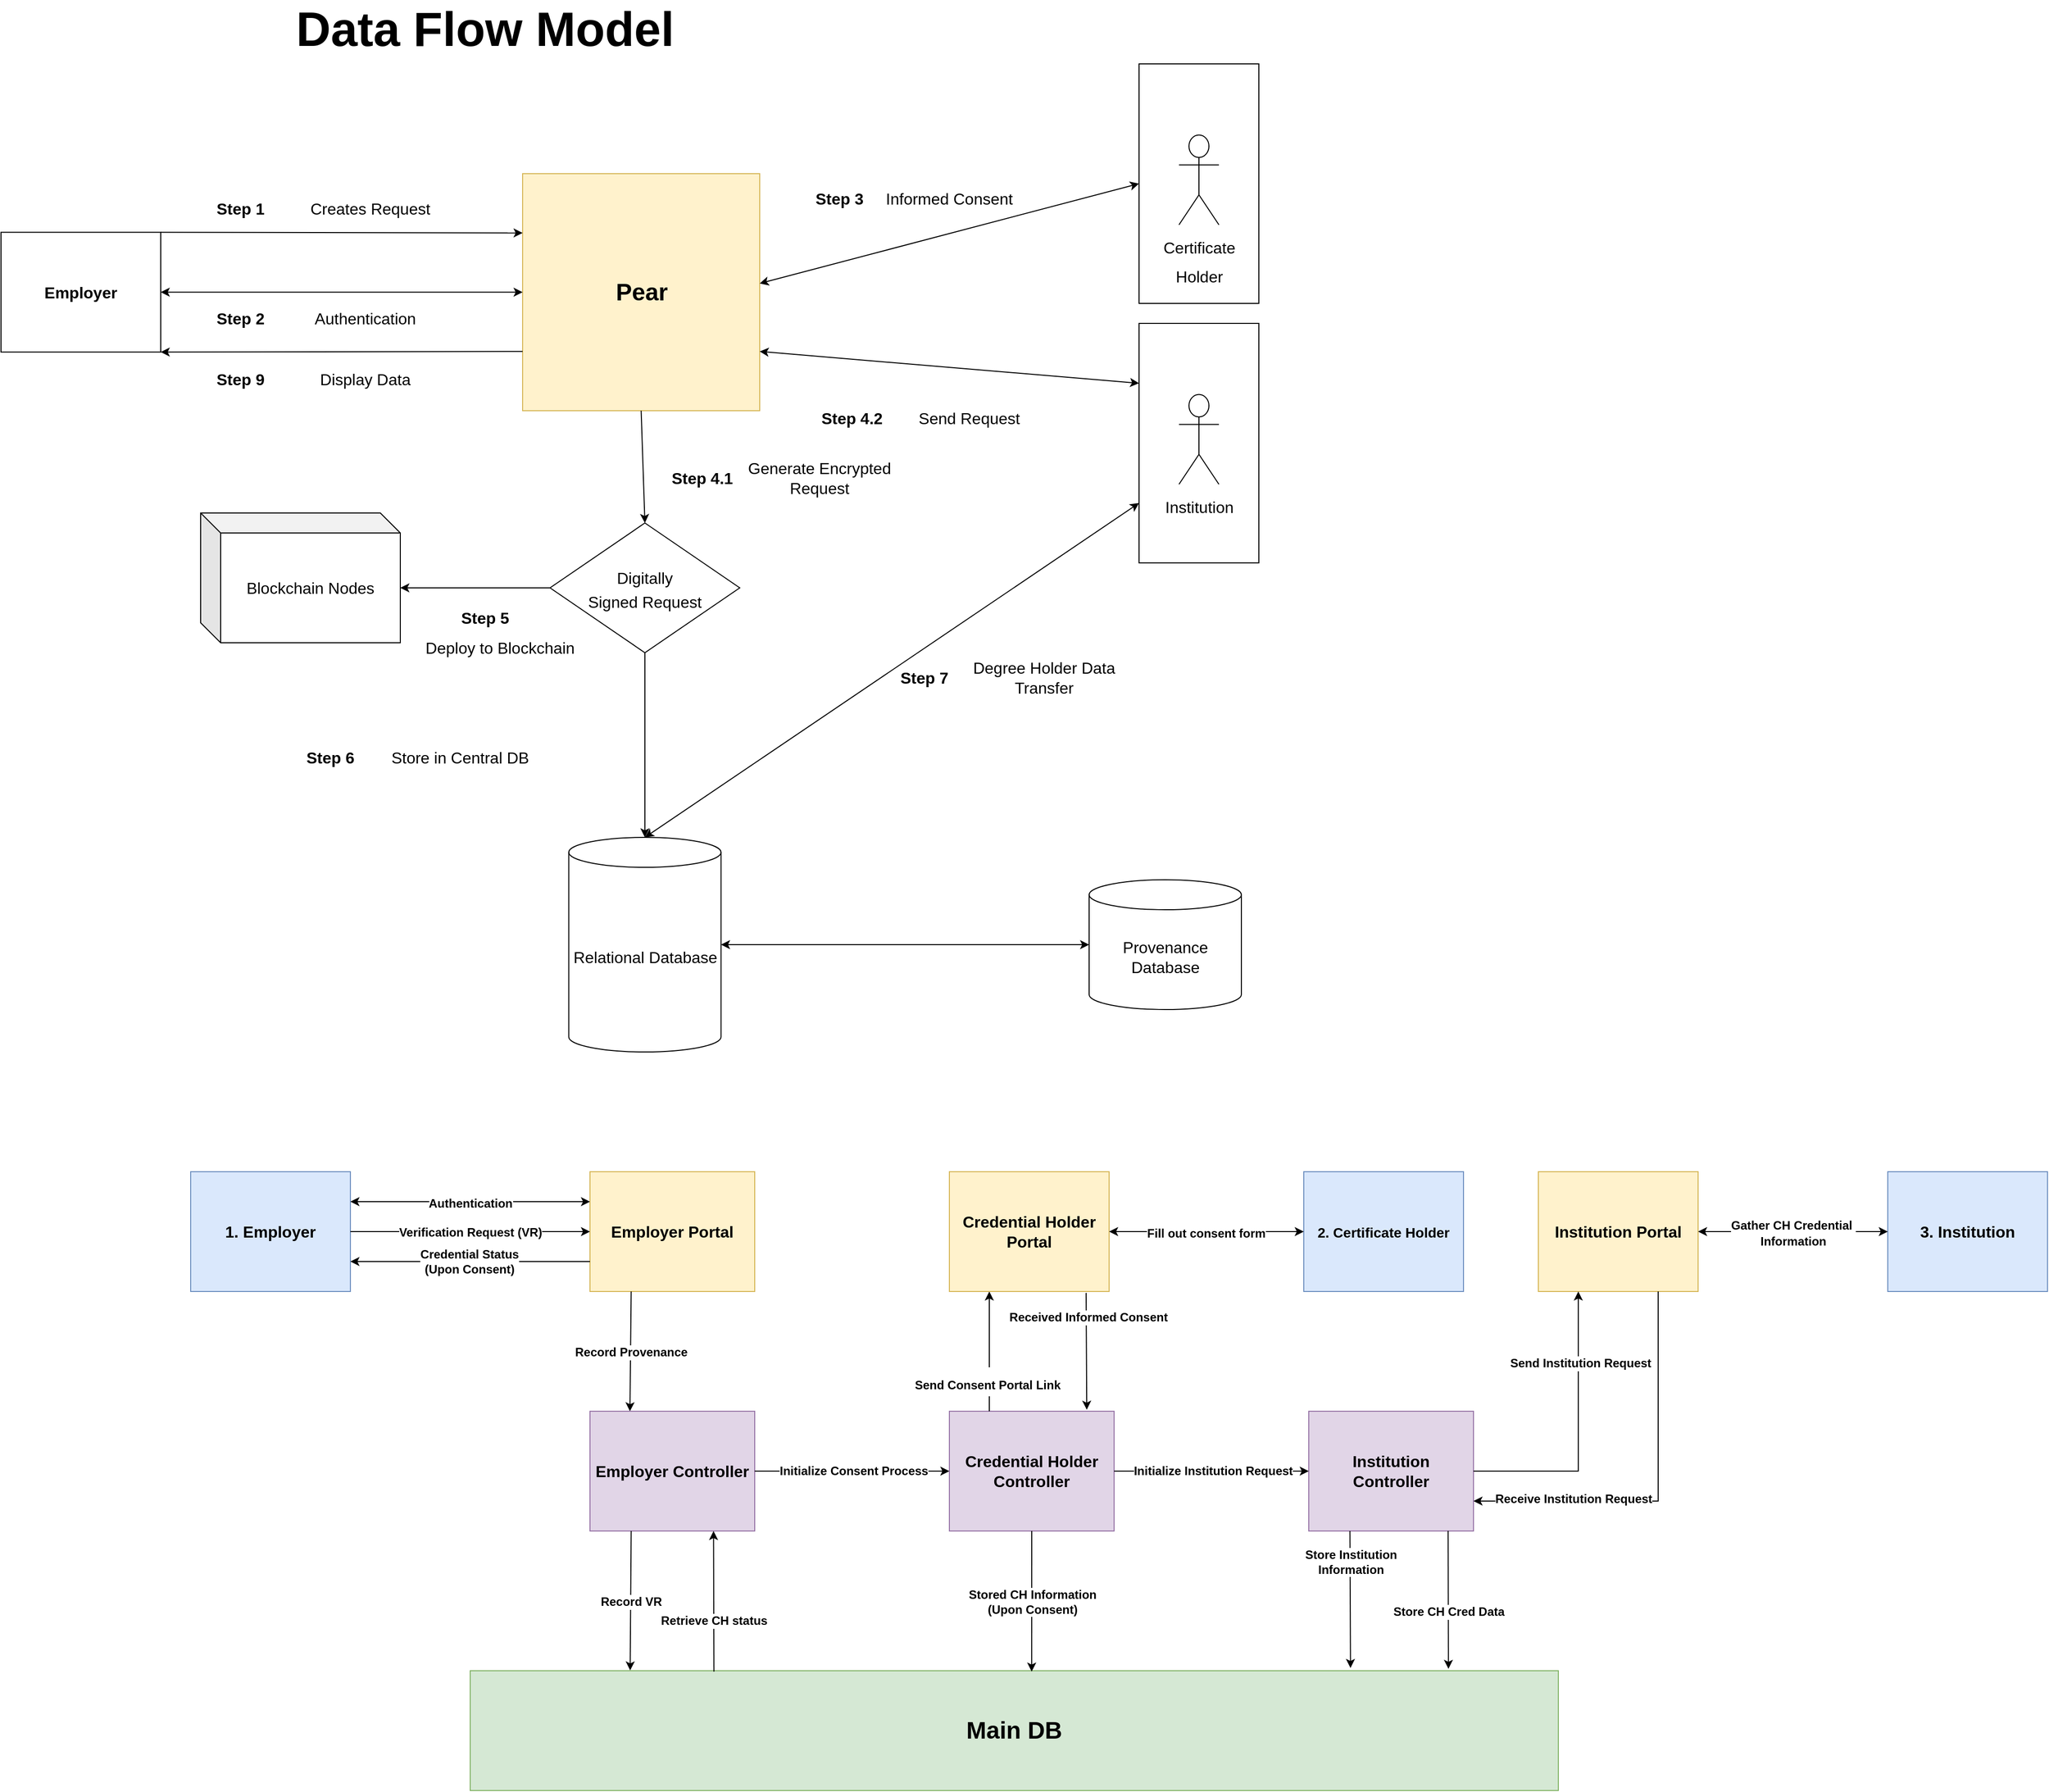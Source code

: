 <mxfile version="16.6.2" type="github">
  <diagram id="Ow-y5KdhZIAKM9fns4OR" name="Page-1">
    <mxGraphModel dx="2886" dy="1224" grid="1" gridSize="10" guides="1" tooltips="1" connect="1" arrows="1" fold="1" page="1" pageScale="1" pageWidth="850" pageHeight="1100" math="0" shadow="0">
      <root>
        <mxCell id="0" />
        <mxCell id="1" parent="0" />
        <mxCell id="74sRaX6eBH2Z3Rc0EZKz-2" value="&lt;font style=&quot;font-size: 24px&quot;&gt;&lt;b&gt;Pear&lt;/b&gt;&lt;/font&gt;" style="whiteSpace=wrap;html=1;aspect=fixed;fontSize=16;fillColor=#fff2cc;strokeColor=#d6b656;fontColor=default;" parent="1" vertex="1">
          <mxGeometry x="332.5" y="760" width="237.5" height="237.5" as="geometry" />
        </mxCell>
        <mxCell id="74sRaX6eBH2Z3Rc0EZKz-12" value="&lt;b&gt;Employer&lt;br&gt;&lt;/b&gt;" style="rounded=0;whiteSpace=wrap;html=1;fontSize=16;" parent="1" vertex="1">
          <mxGeometry x="-190" y="818.75" width="160" height="120" as="geometry" />
        </mxCell>
        <mxCell id="74sRaX6eBH2Z3Rc0EZKz-8" value="" style="endArrow=classic;html=1;rounded=0;fontSize=16;entryX=0;entryY=0.25;entryDx=0;entryDy=0;strokeColor=default;labelBackgroundColor=default;fontColor=default;exitX=1;exitY=0;exitDx=0;exitDy=0;" parent="1" source="74sRaX6eBH2Z3Rc0EZKz-12" target="74sRaX6eBH2Z3Rc0EZKz-2" edge="1">
          <mxGeometry width="50" height="50" relative="1" as="geometry">
            <mxPoint x="4.547e-13" y="820" as="sourcePoint" />
            <mxPoint x="-30.0" y="790" as="targetPoint" />
          </mxGeometry>
        </mxCell>
        <mxCell id="74sRaX6eBH2Z3Rc0EZKz-9" value="&lt;b style=&quot;font-size: 16px;&quot;&gt;Step 1&lt;/b&gt;" style="text;html=1;strokeColor=none;fillColor=none;align=center;verticalAlign=middle;whiteSpace=wrap;rounded=0;fontSize=16;fontColor=default;" parent="1" vertex="1">
          <mxGeometry x="20" y="780" width="60" height="30" as="geometry" />
        </mxCell>
        <mxCell id="74sRaX6eBH2Z3Rc0EZKz-10" value="Creates Request" style="text;html=1;strokeColor=none;fillColor=none;align=center;verticalAlign=middle;whiteSpace=wrap;rounded=0;fontSize=16;fontColor=default;" parent="1" vertex="1">
          <mxGeometry x="100" y="780" width="160" height="30" as="geometry" />
        </mxCell>
        <mxCell id="74sRaX6eBH2Z3Rc0EZKz-11" value="" style="endArrow=classic;startArrow=classic;html=1;rounded=0;fontSize=12;exitX=1;exitY=0.5;exitDx=0;exitDy=0;strokeColor=default;labelBackgroundColor=default;fontColor=default;entryX=0;entryY=0.5;entryDx=0;entryDy=0;" parent="1" source="74sRaX6eBH2Z3Rc0EZKz-12" target="74sRaX6eBH2Z3Rc0EZKz-2" edge="1">
          <mxGeometry width="50" height="50" relative="1" as="geometry">
            <mxPoint x="4.547e-13" y="900" as="sourcePoint" />
            <mxPoint x="322.5" y="890" as="targetPoint" />
          </mxGeometry>
        </mxCell>
        <mxCell id="74sRaX6eBH2Z3Rc0EZKz-15" value="&lt;b style=&quot;font-size: 16px&quot;&gt;Step 2&lt;/b&gt;" style="text;html=1;strokeColor=none;fillColor=none;align=center;verticalAlign=middle;whiteSpace=wrap;rounded=0;fontSize=16;" parent="1" vertex="1">
          <mxGeometry x="20" y="890" width="60" height="30" as="geometry" />
        </mxCell>
        <mxCell id="74sRaX6eBH2Z3Rc0EZKz-16" value="Authentication" style="text;html=1;strokeColor=none;fillColor=none;align=center;verticalAlign=middle;whiteSpace=wrap;rounded=0;fontSize=16;" parent="1" vertex="1">
          <mxGeometry x="110" y="890" width="130" height="30" as="geometry" />
        </mxCell>
        <mxCell id="74sRaX6eBH2Z3Rc0EZKz-36" value="" style="rounded=0;whiteSpace=wrap;html=1;fontSize=16;" parent="1" vertex="1">
          <mxGeometry x="950" y="650" width="120" height="240" as="geometry" />
        </mxCell>
        <mxCell id="74sRaX6eBH2Z3Rc0EZKz-37" value="&lt;font style=&quot;font-size: 16px&quot;&gt;Certificate &lt;br&gt;Holder&lt;br&gt;&lt;/font&gt;" style="shape=umlActor;verticalLabelPosition=bottom;verticalAlign=top;html=1;outlineConnect=0;fontSize=24;fillColor=default;strokeColor=default;fontColor=default;" parent="1" vertex="1">
          <mxGeometry x="990" y="721.25" width="40" height="90" as="geometry" />
        </mxCell>
        <mxCell id="74sRaX6eBH2Z3Rc0EZKz-38" value="" style="endArrow=classic;startArrow=classic;html=1;rounded=0;fontSize=12;exitX=1;exitY=0.5;exitDx=0;exitDy=0;strokeColor=default;labelBackgroundColor=default;fontColor=default;entryX=0;entryY=0.5;entryDx=0;entryDy=0;" parent="1" target="74sRaX6eBH2Z3Rc0EZKz-36" edge="1">
          <mxGeometry width="50" height="50" relative="1" as="geometry">
            <mxPoint x="570.0" y="870" as="sourcePoint" />
            <mxPoint x="932.5" y="870" as="targetPoint" />
          </mxGeometry>
        </mxCell>
        <mxCell id="74sRaX6eBH2Z3Rc0EZKz-40" value="Informed Consent" style="text;html=1;strokeColor=none;fillColor=none;align=center;verticalAlign=middle;whiteSpace=wrap;rounded=0;fontSize=16;" parent="1" vertex="1">
          <mxGeometry x="680" y="770" width="160" height="30" as="geometry" />
        </mxCell>
        <mxCell id="74sRaX6eBH2Z3Rc0EZKz-41" value="" style="endArrow=classic;html=1;rounded=0;fontSize=16;exitX=0.5;exitY=1;exitDx=0;exitDy=0;entryX=0.5;entryY=0;entryDx=0;entryDy=0;" parent="1" source="74sRaX6eBH2Z3Rc0EZKz-2" target="74sRaX6eBH2Z3Rc0EZKz-44" edge="1">
          <mxGeometry width="50" height="50" relative="1" as="geometry">
            <mxPoint x="530" y="1000" as="sourcePoint" />
            <mxPoint x="392" y="1190" as="targetPoint" />
          </mxGeometry>
        </mxCell>
        <mxCell id="74sRaX6eBH2Z3Rc0EZKz-42" value="&lt;font size=&quot;1&quot;&gt;&lt;b style=&quot;font-size: 48px&quot;&gt;Data Flow Model&lt;/b&gt;&lt;/font&gt;" style="text;html=1;strokeColor=none;fillColor=none;align=center;verticalAlign=middle;whiteSpace=wrap;rounded=0;fontSize=16;" parent="1" vertex="1">
          <mxGeometry x="80" y="600" width="430" height="30" as="geometry" />
        </mxCell>
        <mxCell id="74sRaX6eBH2Z3Rc0EZKz-44" value="&lt;font style=&quot;font-size: 16px&quot;&gt;Digitally &lt;br&gt;Signed Request&lt;/font&gt;" style="rhombus;whiteSpace=wrap;html=1;fontSize=20;" parent="1" vertex="1">
          <mxGeometry x="360" y="1110" width="190" height="130" as="geometry" />
        </mxCell>
        <mxCell id="74sRaX6eBH2Z3Rc0EZKz-45" value="&lt;b style=&quot;font-size: 16px&quot;&gt;Step 4.1&lt;br&gt;&lt;/b&gt;" style="text;html=1;strokeColor=none;fillColor=none;align=center;verticalAlign=middle;whiteSpace=wrap;rounded=0;fontSize=16;" parent="1" vertex="1">
          <mxGeometry x="470" y="1050" width="85" height="30" as="geometry" />
        </mxCell>
        <mxCell id="74sRaX6eBH2Z3Rc0EZKz-46" value="Generate Encrypted Request" style="text;html=1;strokeColor=none;fillColor=none;align=center;verticalAlign=middle;whiteSpace=wrap;rounded=0;fontSize=16;" parent="1" vertex="1">
          <mxGeometry x="530" y="1050" width="200" height="30" as="geometry" />
        </mxCell>
        <mxCell id="74sRaX6eBH2Z3Rc0EZKz-47" value="&lt;font style=&quot;font-size: 16px&quot;&gt;Blockchain Nodes&lt;/font&gt;" style="shape=cube;whiteSpace=wrap;html=1;boundedLbl=1;backgroundOutline=1;darkOpacity=0.05;darkOpacity2=0.1;fontSize=12;fillColor=default;strokeColor=default;fontColor=default;" parent="1" vertex="1">
          <mxGeometry x="10" y="1100" width="200" height="130" as="geometry" />
        </mxCell>
        <mxCell id="74sRaX6eBH2Z3Rc0EZKz-48" value="" style="endArrow=classic;html=1;rounded=0;fontSize=16;exitX=0;exitY=0.5;exitDx=0;exitDy=0;entryX=0;entryY=0;entryDx=200;entryDy=75;entryPerimeter=0;" parent="1" source="74sRaX6eBH2Z3Rc0EZKz-44" target="74sRaX6eBH2Z3Rc0EZKz-47" edge="1">
          <mxGeometry width="50" height="50" relative="1" as="geometry">
            <mxPoint x="306.25" y="1300.0" as="sourcePoint" />
            <mxPoint x="250" y="1180" as="targetPoint" />
          </mxGeometry>
        </mxCell>
        <mxCell id="74sRaX6eBH2Z3Rc0EZKz-49" value="&lt;b style=&quot;font-size: 16px&quot;&gt;Step 5&lt;/b&gt;" style="text;html=1;strokeColor=none;fillColor=none;align=center;verticalAlign=middle;whiteSpace=wrap;rounded=0;fontSize=16;" parent="1" vertex="1">
          <mxGeometry x="265" y="1190" width="60" height="30" as="geometry" />
        </mxCell>
        <mxCell id="74sRaX6eBH2Z3Rc0EZKz-50" value="Deploy to Blockchain" style="text;html=1;strokeColor=none;fillColor=none;align=center;verticalAlign=middle;whiteSpace=wrap;rounded=0;fontSize=16;" parent="1" vertex="1">
          <mxGeometry x="210" y="1220" width="200" height="30" as="geometry" />
        </mxCell>
        <mxCell id="74sRaX6eBH2Z3Rc0EZKz-51" value="&lt;span style=&quot;font-size: 16px&quot;&gt;Relational Database&lt;/span&gt;" style="shape=cylinder3;whiteSpace=wrap;html=1;boundedLbl=1;backgroundOutline=1;size=15;fontSize=12;fillColor=default;strokeColor=default;fontColor=default;" parent="1" vertex="1">
          <mxGeometry x="378.75" y="1425" width="152.5" height="215" as="geometry" />
        </mxCell>
        <mxCell id="74sRaX6eBH2Z3Rc0EZKz-52" value="" style="endArrow=classic;html=1;rounded=0;fontSize=16;exitX=0.5;exitY=1;exitDx=0;exitDy=0;entryX=0.5;entryY=0;entryDx=0;entryDy=0;entryPerimeter=0;" parent="1" source="74sRaX6eBH2Z3Rc0EZKz-44" target="74sRaX6eBH2Z3Rc0EZKz-51" edge="1">
          <mxGeometry width="50" height="50" relative="1" as="geometry">
            <mxPoint x="306.25" y="1300.0" as="sourcePoint" />
            <mxPoint x="60.0" y="1440" as="targetPoint" />
          </mxGeometry>
        </mxCell>
        <mxCell id="74sRaX6eBH2Z3Rc0EZKz-53" value="&lt;b style=&quot;font-size: 16px&quot;&gt;Step 6&lt;/b&gt;" style="text;html=1;strokeColor=none;fillColor=none;align=center;verticalAlign=middle;whiteSpace=wrap;rounded=0;fontSize=16;" parent="1" vertex="1">
          <mxGeometry x="110" y="1330" width="60" height="30" as="geometry" />
        </mxCell>
        <mxCell id="74sRaX6eBH2Z3Rc0EZKz-54" value="Store in Central DB" style="text;html=1;strokeColor=none;fillColor=none;align=center;verticalAlign=middle;whiteSpace=wrap;rounded=0;fontSize=16;" parent="1" vertex="1">
          <mxGeometry x="170" y="1330" width="200" height="30" as="geometry" />
        </mxCell>
        <mxCell id="74sRaX6eBH2Z3Rc0EZKz-55" value="" style="rounded=0;whiteSpace=wrap;html=1;fontSize=16;" parent="1" vertex="1">
          <mxGeometry x="950" y="910" width="120" height="240" as="geometry" />
        </mxCell>
        <mxCell id="74sRaX6eBH2Z3Rc0EZKz-56" value="&lt;font style=&quot;font-size: 16px&quot;&gt;Institution&lt;br&gt;&lt;/font&gt;" style="shape=umlActor;verticalLabelPosition=bottom;verticalAlign=top;html=1;outlineConnect=0;fontSize=24;fillColor=default;strokeColor=default;fontColor=default;" parent="1" vertex="1">
          <mxGeometry x="990" y="981.25" width="40" height="90" as="geometry" />
        </mxCell>
        <mxCell id="74sRaX6eBH2Z3Rc0EZKz-58" value="" style="endArrow=classic;startArrow=classic;html=1;rounded=0;fontSize=12;exitX=1;exitY=0.75;exitDx=0;exitDy=0;strokeColor=default;labelBackgroundColor=default;fontColor=default;entryX=0;entryY=0.25;entryDx=0;entryDy=0;" parent="1" source="74sRaX6eBH2Z3Rc0EZKz-2" target="74sRaX6eBH2Z3Rc0EZKz-55" edge="1">
          <mxGeometry width="50" height="50" relative="1" as="geometry">
            <mxPoint x="580" y="880" as="sourcePoint" />
            <mxPoint x="960" y="780" as="targetPoint" />
          </mxGeometry>
        </mxCell>
        <mxCell id="74sRaX6eBH2Z3Rc0EZKz-61" value="&lt;b style=&quot;font-size: 16px&quot;&gt;Step 7&lt;/b&gt;" style="text;html=1;strokeColor=none;fillColor=none;align=center;verticalAlign=middle;whiteSpace=wrap;rounded=0;fontSize=16;" parent="1" vertex="1">
          <mxGeometry x="705" y="1250" width="60" height="30" as="geometry" />
        </mxCell>
        <mxCell id="74sRaX6eBH2Z3Rc0EZKz-62" value="Degree Holder Data Transfer" style="text;html=1;strokeColor=none;fillColor=none;align=center;verticalAlign=middle;whiteSpace=wrap;rounded=0;fontSize=16;" parent="1" vertex="1">
          <mxGeometry x="775" y="1250" width="160" height="30" as="geometry" />
        </mxCell>
        <mxCell id="74sRaX6eBH2Z3Rc0EZKz-63" value="&lt;b style=&quot;font-size: 16px&quot;&gt;Step 3&lt;/b&gt;" style="text;html=1;strokeColor=none;fillColor=none;align=center;verticalAlign=middle;whiteSpace=wrap;rounded=0;fontSize=16;" parent="1" vertex="1">
          <mxGeometry x="620" y="770" width="60" height="30" as="geometry" />
        </mxCell>
        <mxCell id="74sRaX6eBH2Z3Rc0EZKz-67" value="" style="endArrow=classic;html=1;rounded=0;fontSize=16;entryX=1;entryY=1;entryDx=0;entryDy=0;strokeColor=default;labelBackgroundColor=default;fontColor=default;exitX=0;exitY=0.75;exitDx=0;exitDy=0;" parent="1" source="74sRaX6eBH2Z3Rc0EZKz-2" target="74sRaX6eBH2Z3Rc0EZKz-12" edge="1">
          <mxGeometry width="50" height="50" relative="1" as="geometry">
            <mxPoint x="-20" y="828.75" as="sourcePoint" />
            <mxPoint x="342.5" y="829.375" as="targetPoint" />
          </mxGeometry>
        </mxCell>
        <mxCell id="74sRaX6eBH2Z3Rc0EZKz-68" value="&lt;b style=&quot;font-size: 16px&quot;&gt;Step 9&lt;/b&gt;" style="text;html=1;strokeColor=none;fillColor=none;align=center;verticalAlign=middle;whiteSpace=wrap;rounded=0;fontSize=16;" parent="1" vertex="1">
          <mxGeometry x="20" y="951.25" width="60" height="30" as="geometry" />
        </mxCell>
        <mxCell id="74sRaX6eBH2Z3Rc0EZKz-69" value="Display Data" style="text;html=1;strokeColor=none;fillColor=none;align=center;verticalAlign=middle;whiteSpace=wrap;rounded=0;fontSize=16;" parent="1" vertex="1">
          <mxGeometry x="110" y="951.25" width="130" height="30" as="geometry" />
        </mxCell>
        <mxCell id="74sRaX6eBH2Z3Rc0EZKz-70" value="&lt;span style=&quot;font-size: 16px&quot;&gt;Provenance Database&lt;/span&gt;" style="shape=cylinder3;whiteSpace=wrap;html=1;boundedLbl=1;backgroundOutline=1;size=15;fontSize=12;fillColor=default;strokeColor=default;fontColor=default;" parent="1" vertex="1">
          <mxGeometry x="900" y="1467.5" width="152.5" height="130" as="geometry" />
        </mxCell>
        <mxCell id="74sRaX6eBH2Z3Rc0EZKz-73" value="" style="endArrow=classic;startArrow=classic;html=1;rounded=0;fontSize=16;exitX=1;exitY=0.5;exitDx=0;exitDy=0;exitPerimeter=0;entryX=0;entryY=0.5;entryDx=0;entryDy=0;entryPerimeter=0;" parent="1" source="74sRaX6eBH2Z3Rc0EZKz-51" target="74sRaX6eBH2Z3Rc0EZKz-70" edge="1">
          <mxGeometry width="50" height="50" relative="1" as="geometry">
            <mxPoint x="910" y="1130" as="sourcePoint" />
            <mxPoint x="960" y="1080" as="targetPoint" />
          </mxGeometry>
        </mxCell>
        <mxCell id="G3143BQQ2oRQcJE8ERWH-1" value="" style="endArrow=classic;startArrow=classic;html=1;rounded=0;fontSize=12;exitX=0.5;exitY=0;exitDx=0;exitDy=0;strokeColor=default;labelBackgroundColor=default;fontColor=default;entryX=0;entryY=0.75;entryDx=0;entryDy=0;exitPerimeter=0;" parent="1" source="74sRaX6eBH2Z3Rc0EZKz-51" target="74sRaX6eBH2Z3Rc0EZKz-55" edge="1">
          <mxGeometry width="50" height="50" relative="1" as="geometry">
            <mxPoint x="580" y="948.125" as="sourcePoint" />
            <mxPoint x="960" y="980" as="targetPoint" />
          </mxGeometry>
        </mxCell>
        <mxCell id="yoMdeVqGNNWxEo8DUoxQ-2" value="&lt;b style=&quot;font-size: 16px&quot;&gt;Step 4.2&lt;br&gt;&lt;/b&gt;" style="text;html=1;strokeColor=none;fillColor=none;align=center;verticalAlign=middle;whiteSpace=wrap;rounded=0;fontSize=16;" vertex="1" parent="1">
          <mxGeometry x="620" y="990" width="85" height="30" as="geometry" />
        </mxCell>
        <mxCell id="yoMdeVqGNNWxEo8DUoxQ-3" value="Send Request" style="text;html=1;strokeColor=none;fillColor=none;align=center;verticalAlign=middle;whiteSpace=wrap;rounded=0;fontSize=16;" vertex="1" parent="1">
          <mxGeometry x="680" y="990" width="200" height="30" as="geometry" />
        </mxCell>
        <mxCell id="yoMdeVqGNNWxEo8DUoxQ-4" value="&lt;b&gt;&lt;br&gt;1. Employer&lt;br&gt;&lt;br&gt;&lt;/b&gt;" style="rounded=0;whiteSpace=wrap;html=1;fontSize=16;fillColor=#dae8fc;strokeColor=#6c8ebf;" vertex="1" parent="1">
          <mxGeometry y="1760" width="160" height="120" as="geometry" />
        </mxCell>
        <mxCell id="yoMdeVqGNNWxEo8DUoxQ-9" value="&lt;b&gt;Employer Portal&lt;br&gt;&lt;/b&gt;" style="rounded=0;whiteSpace=wrap;html=1;fontSize=16;fillColor=#fff2cc;strokeColor=#d6b656;" vertex="1" parent="1">
          <mxGeometry x="400" y="1760" width="165" height="120" as="geometry" />
        </mxCell>
        <mxCell id="yoMdeVqGNNWxEo8DUoxQ-10" value="&lt;b&gt;&lt;font style=&quot;font-size: 14px&quot;&gt;2. Certificate Holder&lt;/font&gt;&lt;br&gt;&lt;/b&gt;" style="rounded=0;whiteSpace=wrap;html=1;fontSize=16;fillColor=#dae8fc;strokeColor=#6c8ebf;" vertex="1" parent="1">
          <mxGeometry x="1115" y="1760" width="160" height="120" as="geometry" />
        </mxCell>
        <mxCell id="yoMdeVqGNNWxEo8DUoxQ-11" value="&lt;b&gt;3. Institution&lt;br&gt;&lt;/b&gt;" style="rounded=0;whiteSpace=wrap;html=1;fontSize=16;fillColor=#dae8fc;strokeColor=#6c8ebf;" vertex="1" parent="1">
          <mxGeometry x="1700" y="1760" width="160" height="120" as="geometry" />
        </mxCell>
        <mxCell id="yoMdeVqGNNWxEo8DUoxQ-17" value="" style="endArrow=classic;startArrow=classic;html=1;rounded=0;fontSize=13;entryX=0;entryY=0.25;entryDx=0;entryDy=0;exitX=1;exitY=0.25;exitDx=0;exitDy=0;" edge="1" parent="1" source="yoMdeVqGNNWxEo8DUoxQ-4" target="yoMdeVqGNNWxEo8DUoxQ-9">
          <mxGeometry width="50" height="50" relative="1" as="geometry">
            <mxPoint x="160" y="1790" as="sourcePoint" />
            <mxPoint x="300" y="1800" as="targetPoint" />
          </mxGeometry>
        </mxCell>
        <mxCell id="yoMdeVqGNNWxEo8DUoxQ-18" value="&lt;b&gt;&lt;font style=&quot;font-size: 12px&quot;&gt;Authentication&lt;/font&gt;&lt;/b&gt;" style="edgeLabel;html=1;align=center;verticalAlign=middle;resizable=0;points=[];fontSize=13;" vertex="1" connectable="0" parent="yoMdeVqGNNWxEo8DUoxQ-17">
          <mxGeometry x="-0.003" y="-1" relative="1" as="geometry">
            <mxPoint as="offset" />
          </mxGeometry>
        </mxCell>
        <mxCell id="yoMdeVqGNNWxEo8DUoxQ-19" value="" style="endArrow=classic;html=1;rounded=0;fontSize=13;exitX=1;exitY=0.5;exitDx=0;exitDy=0;entryX=0;entryY=0.5;entryDx=0;entryDy=0;" edge="1" parent="1" source="yoMdeVqGNNWxEo8DUoxQ-4" target="yoMdeVqGNNWxEo8DUoxQ-9">
          <mxGeometry width="50" height="50" relative="1" as="geometry">
            <mxPoint x="210" y="1860" as="sourcePoint" />
            <mxPoint x="260" y="1810" as="targetPoint" />
          </mxGeometry>
        </mxCell>
        <mxCell id="yoMdeVqGNNWxEo8DUoxQ-21" value="&lt;font style=&quot;font-size: 12px&quot;&gt;&lt;b&gt;Verification Request (VR)&lt;/b&gt;&lt;/font&gt;" style="edgeLabel;html=1;align=center;verticalAlign=middle;resizable=0;points=[];fontSize=13;" vertex="1" connectable="0" parent="yoMdeVqGNNWxEo8DUoxQ-19">
          <mxGeometry x="-0.003" relative="1" as="geometry">
            <mxPoint as="offset" />
          </mxGeometry>
        </mxCell>
        <mxCell id="yoMdeVqGNNWxEo8DUoxQ-24" value="" style="endArrow=classic;html=1;rounded=0;fontSize=12;exitX=0;exitY=0.75;exitDx=0;exitDy=0;entryX=1;entryY=0.75;entryDx=0;entryDy=0;" edge="1" parent="1" source="yoMdeVqGNNWxEo8DUoxQ-9" target="yoMdeVqGNNWxEo8DUoxQ-4">
          <mxGeometry width="50" height="50" relative="1" as="geometry">
            <mxPoint x="360" y="1920" as="sourcePoint" />
            <mxPoint x="410" y="1870" as="targetPoint" />
          </mxGeometry>
        </mxCell>
        <mxCell id="yoMdeVqGNNWxEo8DUoxQ-26" value="&lt;b&gt;Credential Status&lt;br&gt;(Upon Consent)&lt;br&gt;&lt;/b&gt;" style="edgeLabel;html=1;align=center;verticalAlign=middle;resizable=0;points=[];fontSize=12;" vertex="1" connectable="0" parent="yoMdeVqGNNWxEo8DUoxQ-24">
          <mxGeometry x="0.011" relative="1" as="geometry">
            <mxPoint as="offset" />
          </mxGeometry>
        </mxCell>
        <mxCell id="yoMdeVqGNNWxEo8DUoxQ-32" value="" style="endArrow=classic;html=1;rounded=0;fontSize=12;exitX=0.25;exitY=1;exitDx=0;exitDy=0;" edge="1" parent="1" source="yoMdeVqGNNWxEo8DUoxQ-9">
          <mxGeometry width="50" height="50" relative="1" as="geometry">
            <mxPoint x="410" y="1860" as="sourcePoint" />
            <mxPoint x="440" y="2000" as="targetPoint" />
          </mxGeometry>
        </mxCell>
        <mxCell id="yoMdeVqGNNWxEo8DUoxQ-33" value="&lt;b&gt;Record Provenance&lt;/b&gt;" style="edgeLabel;html=1;align=center;verticalAlign=middle;resizable=0;points=[];fontSize=12;" vertex="1" connectable="0" parent="yoMdeVqGNNWxEo8DUoxQ-32">
          <mxGeometry x="0.011" relative="1" as="geometry">
            <mxPoint as="offset" />
          </mxGeometry>
        </mxCell>
        <mxCell id="yoMdeVqGNNWxEo8DUoxQ-38" value="&lt;b&gt;Employer Controller&lt;br&gt;&lt;/b&gt;" style="rounded=0;whiteSpace=wrap;html=1;fontSize=16;fillColor=#e1d5e7;strokeColor=#9673a6;" vertex="1" parent="1">
          <mxGeometry x="400" y="2000" width="165" height="120" as="geometry" />
        </mxCell>
        <mxCell id="yoMdeVqGNNWxEo8DUoxQ-40" value="&lt;b&gt;&lt;font style=&quot;font-size: 24px&quot;&gt;Main DB&lt;/font&gt;&lt;br&gt;&lt;/b&gt;" style="rounded=0;whiteSpace=wrap;html=1;fontSize=16;fillColor=#d5e8d4;strokeColor=#82b366;" vertex="1" parent="1">
          <mxGeometry x="280" y="2260" width="1090" height="120" as="geometry" />
        </mxCell>
        <mxCell id="yoMdeVqGNNWxEo8DUoxQ-41" value="" style="endArrow=classic;html=1;rounded=0;fontSize=12;exitX=0.25;exitY=1;exitDx=0;exitDy=0;entryX=0.147;entryY=-0.003;entryDx=0;entryDy=0;entryPerimeter=0;" edge="1" parent="1" source="yoMdeVqGNNWxEo8DUoxQ-38" target="yoMdeVqGNNWxEo8DUoxQ-40">
          <mxGeometry width="50" height="50" relative="1" as="geometry">
            <mxPoint x="451.25" y="1890" as="sourcePoint" />
            <mxPoint x="450" y="2010" as="targetPoint" />
          </mxGeometry>
        </mxCell>
        <mxCell id="yoMdeVqGNNWxEo8DUoxQ-42" value="&lt;b&gt;Record VR&lt;/b&gt;" style="edgeLabel;html=1;align=center;verticalAlign=middle;resizable=0;points=[];fontSize=12;" vertex="1" connectable="0" parent="yoMdeVqGNNWxEo8DUoxQ-41">
          <mxGeometry x="0.011" relative="1" as="geometry">
            <mxPoint as="offset" />
          </mxGeometry>
        </mxCell>
        <mxCell id="yoMdeVqGNNWxEo8DUoxQ-43" value="&lt;b&gt;Credential Holder Controller&lt;br&gt;&lt;/b&gt;" style="rounded=0;whiteSpace=wrap;html=1;fontSize=16;fillColor=#e1d5e7;strokeColor=#9673a6;" vertex="1" parent="1">
          <mxGeometry x="760" y="2000" width="165" height="120" as="geometry" />
        </mxCell>
        <mxCell id="yoMdeVqGNNWxEo8DUoxQ-44" value="" style="endArrow=classic;html=1;rounded=0;fontSize=12;exitX=1;exitY=0.5;exitDx=0;exitDy=0;entryX=0;entryY=0.5;entryDx=0;entryDy=0;" edge="1" parent="1" source="yoMdeVqGNNWxEo8DUoxQ-38" target="yoMdeVqGNNWxEo8DUoxQ-43">
          <mxGeometry width="50" height="50" relative="1" as="geometry">
            <mxPoint x="451.25" y="1890" as="sourcePoint" />
            <mxPoint x="450" y="2010" as="targetPoint" />
          </mxGeometry>
        </mxCell>
        <mxCell id="yoMdeVqGNNWxEo8DUoxQ-45" value="&lt;b&gt;Initialize Consent Process&lt;/b&gt;" style="edgeLabel;html=1;align=center;verticalAlign=middle;resizable=0;points=[];fontSize=12;" vertex="1" connectable="0" parent="yoMdeVqGNNWxEo8DUoxQ-44">
          <mxGeometry x="0.011" relative="1" as="geometry">
            <mxPoint as="offset" />
          </mxGeometry>
        </mxCell>
        <mxCell id="yoMdeVqGNNWxEo8DUoxQ-46" value="" style="endArrow=classic;html=1;rounded=0;fontSize=24;entryX=0.25;entryY=1;entryDx=0;entryDy=0;" edge="1" parent="1" target="yoMdeVqGNNWxEo8DUoxQ-47">
          <mxGeometry width="50" height="50" relative="1" as="geometry">
            <mxPoint x="800" y="2000" as="sourcePoint" />
            <mxPoint x="880" y="1900" as="targetPoint" />
          </mxGeometry>
        </mxCell>
        <mxCell id="yoMdeVqGNNWxEo8DUoxQ-49" value="&lt;font style=&quot;font-size: 12px&quot;&gt;&lt;b&gt;Send Consent Portal Link&lt;/b&gt;&lt;/font&gt;" style="edgeLabel;html=1;align=center;verticalAlign=middle;resizable=0;points=[];fontSize=24;" vertex="1" connectable="0" parent="yoMdeVqGNNWxEo8DUoxQ-46">
          <mxGeometry x="0.015" y="2" relative="1" as="geometry">
            <mxPoint y="31" as="offset" />
          </mxGeometry>
        </mxCell>
        <mxCell id="yoMdeVqGNNWxEo8DUoxQ-47" value="&lt;b&gt;Credential Holder Portal&lt;br&gt;&lt;/b&gt;" style="rounded=0;whiteSpace=wrap;html=1;fontSize=16;fillColor=#fff2cc;strokeColor=#d6b656;" vertex="1" parent="1">
          <mxGeometry x="760" y="1760" width="160" height="120" as="geometry" />
        </mxCell>
        <mxCell id="yoMdeVqGNNWxEo8DUoxQ-50" value="" style="endArrow=classic;startArrow=classic;html=1;rounded=0;fontSize=13;entryX=0;entryY=0.5;entryDx=0;entryDy=0;exitX=1;exitY=0.5;exitDx=0;exitDy=0;" edge="1" parent="1" source="yoMdeVqGNNWxEo8DUoxQ-47" target="yoMdeVqGNNWxEo8DUoxQ-10">
          <mxGeometry width="50" height="50" relative="1" as="geometry">
            <mxPoint x="920" y="1800" as="sourcePoint" />
            <mxPoint x="1110" y="1800" as="targetPoint" />
          </mxGeometry>
        </mxCell>
        <mxCell id="yoMdeVqGNNWxEo8DUoxQ-51" value="&lt;b&gt;&lt;font style=&quot;font-size: 12px&quot;&gt;Fill out consent form&lt;/font&gt;&lt;/b&gt;" style="edgeLabel;html=1;align=center;verticalAlign=middle;resizable=0;points=[];fontSize=13;" vertex="1" connectable="0" parent="yoMdeVqGNNWxEo8DUoxQ-50">
          <mxGeometry x="-0.003" y="-1" relative="1" as="geometry">
            <mxPoint as="offset" />
          </mxGeometry>
        </mxCell>
        <mxCell id="yoMdeVqGNNWxEo8DUoxQ-52" value="" style="endArrow=classic;html=1;rounded=0;fontSize=12;exitX=0.856;exitY=1.012;exitDx=0;exitDy=0;exitPerimeter=0;entryX=0.834;entryY=-0.013;entryDx=0;entryDy=0;entryPerimeter=0;" edge="1" parent="1" source="yoMdeVqGNNWxEo8DUoxQ-47" target="yoMdeVqGNNWxEo8DUoxQ-43">
          <mxGeometry width="50" height="50" relative="1" as="geometry">
            <mxPoint x="900" y="1930" as="sourcePoint" />
            <mxPoint x="950" y="1880" as="targetPoint" />
          </mxGeometry>
        </mxCell>
        <mxCell id="yoMdeVqGNNWxEo8DUoxQ-53" value="&lt;b&gt;Received Informed Consent&lt;/b&gt;" style="edgeLabel;html=1;align=center;verticalAlign=middle;resizable=0;points=[];fontSize=12;" vertex="1" connectable="0" parent="yoMdeVqGNNWxEo8DUoxQ-52">
          <mxGeometry x="-0.586" y="2" relative="1" as="geometry">
            <mxPoint as="offset" />
          </mxGeometry>
        </mxCell>
        <mxCell id="yoMdeVqGNNWxEo8DUoxQ-54" value="" style="endArrow=classic;html=1;rounded=0;fontSize=12;exitX=0.5;exitY=1;exitDx=0;exitDy=0;entryX=0.516;entryY=0.007;entryDx=0;entryDy=0;entryPerimeter=0;" edge="1" parent="1" source="yoMdeVqGNNWxEo8DUoxQ-43" target="yoMdeVqGNNWxEo8DUoxQ-40">
          <mxGeometry width="50" height="50" relative="1" as="geometry">
            <mxPoint x="901.02" y="2120" as="sourcePoint" />
            <mxPoint x="900" y="2199.64" as="targetPoint" />
          </mxGeometry>
        </mxCell>
        <mxCell id="yoMdeVqGNNWxEo8DUoxQ-55" value="&lt;b&gt;Stored CH Information&lt;br&gt;(Upon Consent)&lt;br&gt;&lt;/b&gt;" style="edgeLabel;html=1;align=center;verticalAlign=middle;resizable=0;points=[];fontSize=12;" vertex="1" connectable="0" parent="yoMdeVqGNNWxEo8DUoxQ-54">
          <mxGeometry x="0.011" relative="1" as="geometry">
            <mxPoint as="offset" />
          </mxGeometry>
        </mxCell>
        <mxCell id="yoMdeVqGNNWxEo8DUoxQ-56" value="&lt;b&gt;Institution &lt;br&gt;Controller&lt;br&gt;&lt;/b&gt;" style="rounded=0;whiteSpace=wrap;html=1;fontSize=16;fillColor=#e1d5e7;strokeColor=#9673a6;" vertex="1" parent="1">
          <mxGeometry x="1120" y="2000" width="165" height="120" as="geometry" />
        </mxCell>
        <mxCell id="yoMdeVqGNNWxEo8DUoxQ-57" value="" style="endArrow=classic;html=1;rounded=0;fontSize=12;exitX=1;exitY=0.5;exitDx=0;exitDy=0;entryX=0;entryY=0.5;entryDx=0;entryDy=0;" edge="1" parent="1" source="yoMdeVqGNNWxEo8DUoxQ-43" target="yoMdeVqGNNWxEo8DUoxQ-56">
          <mxGeometry width="50" height="50" relative="1" as="geometry">
            <mxPoint x="575" y="2070" as="sourcePoint" />
            <mxPoint x="770" y="2070" as="targetPoint" />
          </mxGeometry>
        </mxCell>
        <mxCell id="yoMdeVqGNNWxEo8DUoxQ-58" value="&lt;b&gt;Initialize Institution Request&lt;/b&gt;" style="edgeLabel;html=1;align=center;verticalAlign=middle;resizable=0;points=[];fontSize=12;" vertex="1" connectable="0" parent="yoMdeVqGNNWxEo8DUoxQ-57">
          <mxGeometry x="0.011" relative="1" as="geometry">
            <mxPoint as="offset" />
          </mxGeometry>
        </mxCell>
        <mxCell id="yoMdeVqGNNWxEo8DUoxQ-59" value="" style="endArrow=classic;html=1;rounded=0;fontSize=12;exitX=0.25;exitY=1;exitDx=0;exitDy=0;entryX=0.809;entryY=-0.023;entryDx=0;entryDy=0;entryPerimeter=0;" edge="1" parent="1" source="yoMdeVqGNNWxEo8DUoxQ-56" target="yoMdeVqGNNWxEo8DUoxQ-40">
          <mxGeometry width="50" height="50" relative="1" as="geometry">
            <mxPoint x="852.5" y="2130" as="sourcePoint" />
            <mxPoint x="1161" y="2230" as="targetPoint" />
          </mxGeometry>
        </mxCell>
        <mxCell id="yoMdeVqGNNWxEo8DUoxQ-60" value="&lt;b&gt;Store Institution &lt;br&gt;Information&lt;br&gt;&lt;/b&gt;" style="edgeLabel;html=1;align=center;verticalAlign=middle;resizable=0;points=[];fontSize=12;" vertex="1" connectable="0" parent="yoMdeVqGNNWxEo8DUoxQ-59">
          <mxGeometry x="0.011" relative="1" as="geometry">
            <mxPoint y="-39" as="offset" />
          </mxGeometry>
        </mxCell>
        <mxCell id="yoMdeVqGNNWxEo8DUoxQ-61" value="&lt;b&gt;Institution Portal&lt;br&gt;&lt;/b&gt;" style="rounded=0;whiteSpace=wrap;html=1;fontSize=16;fillColor=#fff2cc;strokeColor=#d6b656;" vertex="1" parent="1">
          <mxGeometry x="1350" y="1760" width="160" height="120" as="geometry" />
        </mxCell>
        <mxCell id="yoMdeVqGNNWxEo8DUoxQ-62" value="" style="endArrow=classic;html=1;rounded=0;fontSize=12;exitX=1;exitY=0.5;exitDx=0;exitDy=0;entryX=0.25;entryY=1;entryDx=0;entryDy=0;" edge="1" parent="1" source="yoMdeVqGNNWxEo8DUoxQ-56" target="yoMdeVqGNNWxEo8DUoxQ-61">
          <mxGeometry width="50" height="50" relative="1" as="geometry">
            <mxPoint x="1420" y="2010" as="sourcePoint" />
            <mxPoint x="1470" y="1960" as="targetPoint" />
            <Array as="points">
              <mxPoint x="1390" y="2060" />
            </Array>
          </mxGeometry>
        </mxCell>
        <mxCell id="yoMdeVqGNNWxEo8DUoxQ-64" value="&lt;b&gt;Send Institution Request&lt;/b&gt;" style="edgeLabel;html=1;align=center;verticalAlign=middle;resizable=0;points=[];fontSize=12;" vertex="1" connectable="0" parent="yoMdeVqGNNWxEo8DUoxQ-62">
          <mxGeometry x="0.494" y="-2" relative="1" as="geometry">
            <mxPoint as="offset" />
          </mxGeometry>
        </mxCell>
        <mxCell id="yoMdeVqGNNWxEo8DUoxQ-65" value="" style="endArrow=classic;startArrow=classic;html=1;rounded=0;fontSize=13;entryX=0;entryY=0.5;entryDx=0;entryDy=0;exitX=1;exitY=0.5;exitDx=0;exitDy=0;" edge="1" parent="1" source="yoMdeVqGNNWxEo8DUoxQ-61" target="yoMdeVqGNNWxEo8DUoxQ-11">
          <mxGeometry width="50" height="50" relative="1" as="geometry">
            <mxPoint x="930.0" y="1830" as="sourcePoint" />
            <mxPoint x="1125.0" y="1830" as="targetPoint" />
          </mxGeometry>
        </mxCell>
        <mxCell id="yoMdeVqGNNWxEo8DUoxQ-66" value="&lt;b&gt;&lt;font style=&quot;font-size: 12px&quot;&gt;Gather CH Credential&amp;nbsp;&lt;br&gt;Information&lt;br&gt;&lt;/font&gt;&lt;/b&gt;" style="edgeLabel;html=1;align=center;verticalAlign=middle;resizable=0;points=[];fontSize=13;" vertex="1" connectable="0" parent="yoMdeVqGNNWxEo8DUoxQ-65">
          <mxGeometry x="-0.003" y="-1" relative="1" as="geometry">
            <mxPoint as="offset" />
          </mxGeometry>
        </mxCell>
        <mxCell id="yoMdeVqGNNWxEo8DUoxQ-67" value="" style="endArrow=classic;html=1;rounded=0;fontSize=12;exitX=0.75;exitY=1;exitDx=0;exitDy=0;entryX=1;entryY=0.75;entryDx=0;entryDy=0;" edge="1" parent="1" source="yoMdeVqGNNWxEo8DUoxQ-61" target="yoMdeVqGNNWxEo8DUoxQ-56">
          <mxGeometry width="50" height="50" relative="1" as="geometry">
            <mxPoint x="1295" y="2070" as="sourcePoint" />
            <mxPoint x="1400" y="1890" as="targetPoint" />
            <Array as="points">
              <mxPoint x="1470" y="2090" />
            </Array>
          </mxGeometry>
        </mxCell>
        <mxCell id="yoMdeVqGNNWxEo8DUoxQ-68" value="&lt;b&gt;Receive Institution Request&lt;/b&gt;" style="edgeLabel;html=1;align=center;verticalAlign=middle;resizable=0;points=[];fontSize=12;" vertex="1" connectable="0" parent="yoMdeVqGNNWxEo8DUoxQ-67">
          <mxGeometry x="0.494" y="-2" relative="1" as="geometry">
            <mxPoint as="offset" />
          </mxGeometry>
        </mxCell>
        <mxCell id="yoMdeVqGNNWxEo8DUoxQ-69" value="" style="endArrow=classic;html=1;rounded=0;fontSize=12;exitX=0.846;exitY=0.999;exitDx=0;exitDy=0;exitPerimeter=0;entryX=0.899;entryY=-0.016;entryDx=0;entryDy=0;entryPerimeter=0;" edge="1" parent="1" source="yoMdeVqGNNWxEo8DUoxQ-56" target="yoMdeVqGNNWxEo8DUoxQ-40">
          <mxGeometry width="50" height="50" relative="1" as="geometry">
            <mxPoint x="1171.25" y="2130" as="sourcePoint" />
            <mxPoint x="1260" y="2220" as="targetPoint" />
          </mxGeometry>
        </mxCell>
        <mxCell id="yoMdeVqGNNWxEo8DUoxQ-70" value="&lt;b&gt;Store CH Cred Data&lt;br&gt;&lt;/b&gt;" style="edgeLabel;html=1;align=center;verticalAlign=middle;resizable=0;points=[];fontSize=12;" vertex="1" connectable="0" parent="yoMdeVqGNNWxEo8DUoxQ-69">
          <mxGeometry x="0.011" relative="1" as="geometry">
            <mxPoint y="11" as="offset" />
          </mxGeometry>
        </mxCell>
        <mxCell id="yoMdeVqGNNWxEo8DUoxQ-71" value="" style="endArrow=classic;html=1;rounded=0;fontSize=12;exitX=0.224;exitY=0.007;exitDx=0;exitDy=0;entryX=0.75;entryY=1;entryDx=0;entryDy=0;exitPerimeter=0;" edge="1" parent="1" source="yoMdeVqGNNWxEo8DUoxQ-40" target="yoMdeVqGNNWxEo8DUoxQ-38">
          <mxGeometry width="50" height="50" relative="1" as="geometry">
            <mxPoint x="451.25" y="2130" as="sourcePoint" />
            <mxPoint x="450.23" y="2269.64" as="targetPoint" />
          </mxGeometry>
        </mxCell>
        <mxCell id="yoMdeVqGNNWxEo8DUoxQ-72" value="&lt;b&gt;Retrieve CH status&lt;/b&gt;" style="edgeLabel;html=1;align=center;verticalAlign=middle;resizable=0;points=[];fontSize=12;" vertex="1" connectable="0" parent="yoMdeVqGNNWxEo8DUoxQ-71">
          <mxGeometry x="0.011" relative="1" as="geometry">
            <mxPoint y="20" as="offset" />
          </mxGeometry>
        </mxCell>
      </root>
    </mxGraphModel>
  </diagram>
</mxfile>
